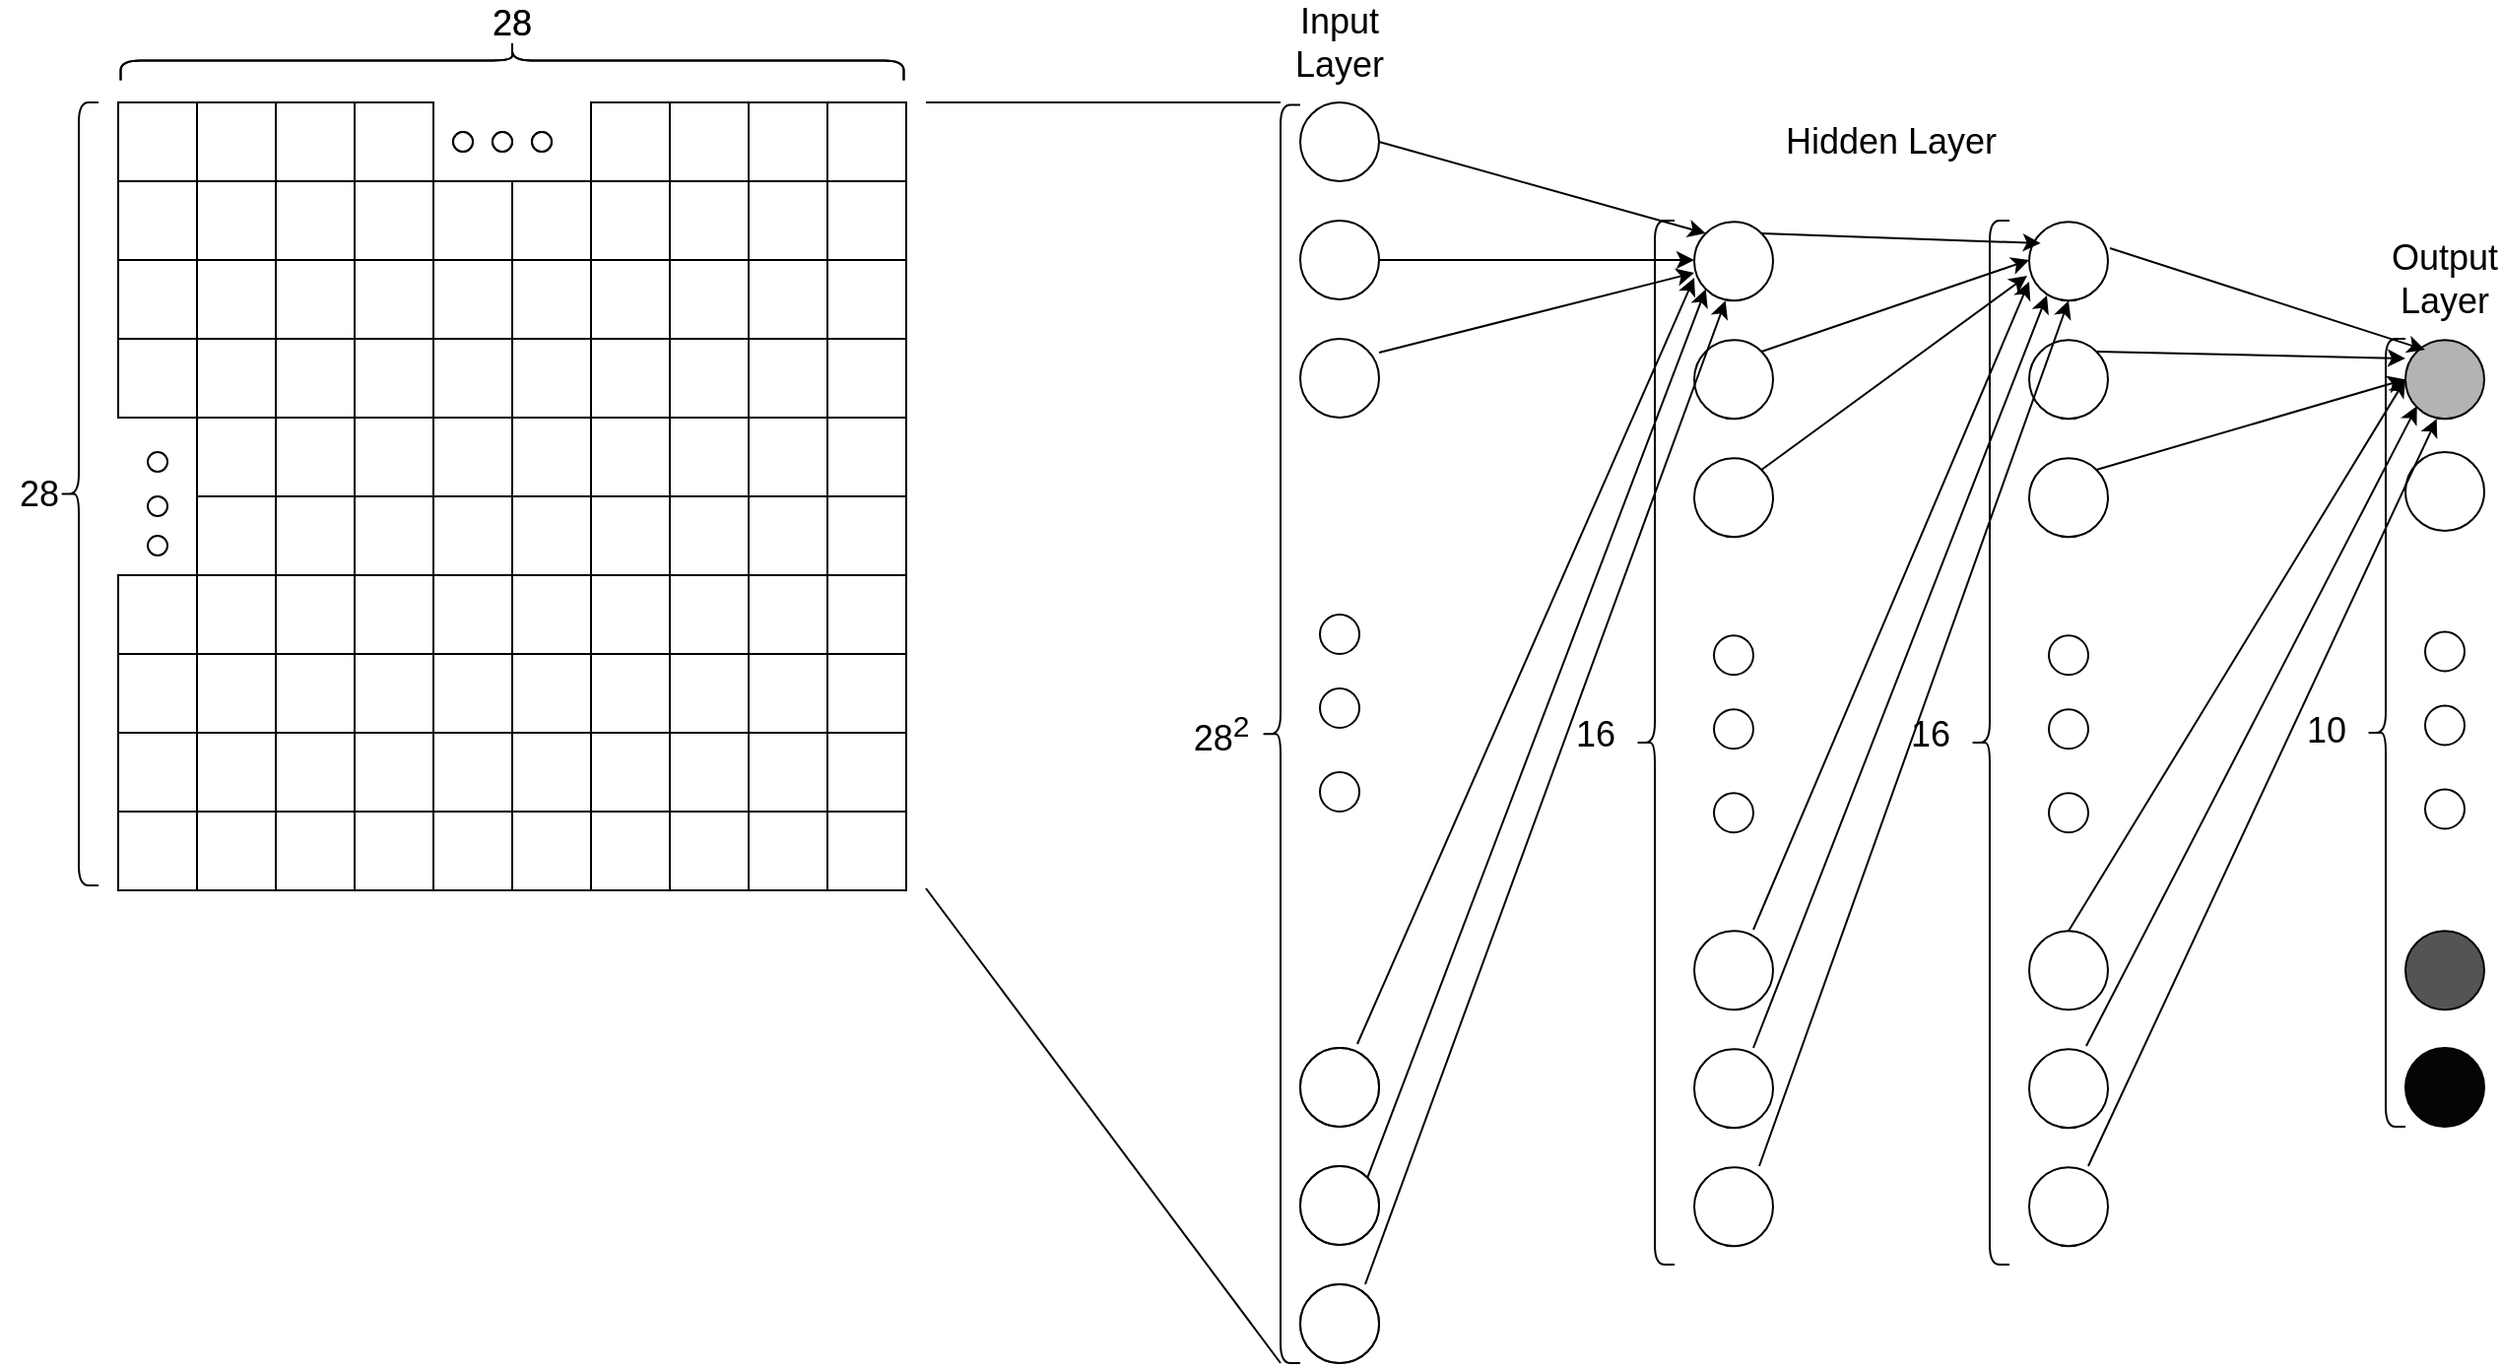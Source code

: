 <mxfile version="13.5.4" type="github">
  <diagram id="H_YCSQwmEfNGAqCZiCqU" name="Page-1">
    <mxGraphModel dx="1422" dy="791" grid="1" gridSize="10" guides="1" tooltips="1" connect="1" arrows="1" fold="1" page="1" pageScale="1" pageWidth="827" pageHeight="1169" math="0" shadow="0">
      <root>
        <mxCell id="0" />
        <mxCell id="1" parent="0" />
        <mxCell id="jaiPWfwtfeqF_VilXt1v-1" value="" style="ellipse;whiteSpace=wrap;html=1;aspect=fixed;" vertex="1" parent="1">
          <mxGeometry x="250" y="95" width="10" height="10" as="geometry" />
        </mxCell>
        <mxCell id="jaiPWfwtfeqF_VilXt1v-2" value="" style="whiteSpace=wrap;html=1;aspect=fixed;" vertex="1" parent="1">
          <mxGeometry x="80" y="80" width="40" height="40" as="geometry" />
        </mxCell>
        <mxCell id="jaiPWfwtfeqF_VilXt1v-3" value="" style="whiteSpace=wrap;html=1;aspect=fixed;" vertex="1" parent="1">
          <mxGeometry x="120" y="80" width="40" height="40" as="geometry" />
        </mxCell>
        <mxCell id="jaiPWfwtfeqF_VilXt1v-6" value="" style="whiteSpace=wrap;html=1;aspect=fixed;" vertex="1" parent="1">
          <mxGeometry x="160" y="80" width="40" height="40" as="geometry" />
        </mxCell>
        <mxCell id="jaiPWfwtfeqF_VilXt1v-7" value="" style="whiteSpace=wrap;html=1;aspect=fixed;" vertex="1" parent="1">
          <mxGeometry x="200" y="80" width="40" height="40" as="geometry" />
        </mxCell>
        <mxCell id="jaiPWfwtfeqF_VilXt1v-8" value="" style="whiteSpace=wrap;html=1;aspect=fixed;" vertex="1" parent="1">
          <mxGeometry x="320" y="80" width="40" height="40" as="geometry" />
        </mxCell>
        <mxCell id="jaiPWfwtfeqF_VilXt1v-9" value="" style="whiteSpace=wrap;html=1;aspect=fixed;" vertex="1" parent="1">
          <mxGeometry x="360" y="80" width="40" height="40" as="geometry" />
        </mxCell>
        <mxCell id="jaiPWfwtfeqF_VilXt1v-10" value="" style="whiteSpace=wrap;html=1;aspect=fixed;" vertex="1" parent="1">
          <mxGeometry x="400" y="80" width="40" height="40" as="geometry" />
        </mxCell>
        <mxCell id="jaiPWfwtfeqF_VilXt1v-11" value="" style="whiteSpace=wrap;html=1;aspect=fixed;" vertex="1" parent="1">
          <mxGeometry x="440" y="80" width="40" height="40" as="geometry" />
        </mxCell>
        <mxCell id="jaiPWfwtfeqF_VilXt1v-12" value="" style="ellipse;whiteSpace=wrap;html=1;aspect=fixed;" vertex="1" parent="1">
          <mxGeometry x="270" y="95" width="10" height="10" as="geometry" />
        </mxCell>
        <mxCell id="jaiPWfwtfeqF_VilXt1v-13" value="" style="ellipse;whiteSpace=wrap;html=1;aspect=fixed;" vertex="1" parent="1">
          <mxGeometry x="290" y="95" width="10" height="10" as="geometry" />
        </mxCell>
        <mxCell id="jaiPWfwtfeqF_VilXt1v-16" value="" style="shape=curlyBracket;whiteSpace=wrap;html=1;rounded=1;rotation=90;" vertex="1" parent="1">
          <mxGeometry x="270" y="-140" width="20" height="397.5" as="geometry" />
        </mxCell>
        <mxCell id="jaiPWfwtfeqF_VilXt1v-17" value="28" style="text;html=1;strokeColor=none;fillColor=none;align=center;verticalAlign=middle;whiteSpace=wrap;rounded=0;fontSize=18;" vertex="1" parent="1">
          <mxGeometry x="260" y="30" width="40" height="20" as="geometry" />
        </mxCell>
        <mxCell id="jaiPWfwtfeqF_VilXt1v-18" value="" style="ellipse;whiteSpace=wrap;html=1;aspect=fixed;" vertex="1" parent="1">
          <mxGeometry x="250" y="95" width="10" height="10" as="geometry" />
        </mxCell>
        <mxCell id="jaiPWfwtfeqF_VilXt1v-19" value="" style="whiteSpace=wrap;html=1;aspect=fixed;" vertex="1" parent="1">
          <mxGeometry x="80" y="80" width="40" height="40" as="geometry" />
        </mxCell>
        <mxCell id="jaiPWfwtfeqF_VilXt1v-20" value="" style="whiteSpace=wrap;html=1;aspect=fixed;" vertex="1" parent="1">
          <mxGeometry x="120" y="80" width="40" height="40" as="geometry" />
        </mxCell>
        <mxCell id="jaiPWfwtfeqF_VilXt1v-21" value="" style="whiteSpace=wrap;html=1;aspect=fixed;" vertex="1" parent="1">
          <mxGeometry x="160" y="80" width="40" height="40" as="geometry" />
        </mxCell>
        <mxCell id="jaiPWfwtfeqF_VilXt1v-22" value="" style="whiteSpace=wrap;html=1;aspect=fixed;" vertex="1" parent="1">
          <mxGeometry x="200" y="80" width="40" height="40" as="geometry" />
        </mxCell>
        <mxCell id="jaiPWfwtfeqF_VilXt1v-23" value="" style="whiteSpace=wrap;html=1;aspect=fixed;" vertex="1" parent="1">
          <mxGeometry x="320" y="80" width="40" height="40" as="geometry" />
        </mxCell>
        <mxCell id="jaiPWfwtfeqF_VilXt1v-24" value="" style="whiteSpace=wrap;html=1;aspect=fixed;" vertex="1" parent="1">
          <mxGeometry x="360" y="80" width="40" height="40" as="geometry" />
        </mxCell>
        <mxCell id="jaiPWfwtfeqF_VilXt1v-25" value="" style="whiteSpace=wrap;html=1;aspect=fixed;" vertex="1" parent="1">
          <mxGeometry x="400" y="80" width="40" height="40" as="geometry" />
        </mxCell>
        <mxCell id="jaiPWfwtfeqF_VilXt1v-26" value="" style="whiteSpace=wrap;html=1;aspect=fixed;" vertex="1" parent="1">
          <mxGeometry x="440" y="80" width="40" height="40" as="geometry" />
        </mxCell>
        <mxCell id="jaiPWfwtfeqF_VilXt1v-27" value="" style="ellipse;whiteSpace=wrap;html=1;aspect=fixed;" vertex="1" parent="1">
          <mxGeometry x="270" y="95" width="10" height="10" as="geometry" />
        </mxCell>
        <mxCell id="jaiPWfwtfeqF_VilXt1v-28" value="" style="ellipse;whiteSpace=wrap;html=1;aspect=fixed;" vertex="1" parent="1">
          <mxGeometry x="290" y="95" width="10" height="10" as="geometry" />
        </mxCell>
        <mxCell id="jaiPWfwtfeqF_VilXt1v-29" value="" style="shape=curlyBracket;whiteSpace=wrap;html=1;rounded=1;rotation=0;" vertex="1" parent="1">
          <mxGeometry x="50" y="80" width="20" height="397.5" as="geometry" />
        </mxCell>
        <mxCell id="jaiPWfwtfeqF_VilXt1v-30" value="28" style="text;html=1;strokeColor=none;fillColor=none;align=center;verticalAlign=middle;whiteSpace=wrap;rounded=0;fontSize=18;" vertex="1" parent="1">
          <mxGeometry x="260" y="30" width="40" height="20" as="geometry" />
        </mxCell>
        <mxCell id="jaiPWfwtfeqF_VilXt1v-39" value="" style="whiteSpace=wrap;html=1;aspect=fixed;" vertex="1" parent="1">
          <mxGeometry x="80" y="120" width="40" height="40" as="geometry" />
        </mxCell>
        <mxCell id="jaiPWfwtfeqF_VilXt1v-40" value="" style="whiteSpace=wrap;html=1;aspect=fixed;" vertex="1" parent="1">
          <mxGeometry x="80" y="160" width="40" height="40" as="geometry" />
        </mxCell>
        <mxCell id="jaiPWfwtfeqF_VilXt1v-42" value="" style="whiteSpace=wrap;html=1;aspect=fixed;" vertex="1" parent="1">
          <mxGeometry x="80" y="200" width="40" height="40" as="geometry" />
        </mxCell>
        <mxCell id="jaiPWfwtfeqF_VilXt1v-43" value="" style="ellipse;whiteSpace=wrap;html=1;aspect=fixed;" vertex="1" parent="1">
          <mxGeometry x="95" y="257.5" width="10" height="10" as="geometry" />
        </mxCell>
        <mxCell id="jaiPWfwtfeqF_VilXt1v-44" value="" style="ellipse;whiteSpace=wrap;html=1;aspect=fixed;" vertex="1" parent="1">
          <mxGeometry x="95" y="280" width="10" height="10" as="geometry" />
        </mxCell>
        <mxCell id="jaiPWfwtfeqF_VilXt1v-45" value="" style="ellipse;whiteSpace=wrap;html=1;aspect=fixed;" vertex="1" parent="1">
          <mxGeometry x="95" y="300" width="10" height="10" as="geometry" />
        </mxCell>
        <mxCell id="jaiPWfwtfeqF_VilXt1v-46" value="" style="whiteSpace=wrap;html=1;aspect=fixed;" vertex="1" parent="1">
          <mxGeometry x="320" y="80" width="40" height="40" as="geometry" />
        </mxCell>
        <mxCell id="jaiPWfwtfeqF_VilXt1v-47" value="" style="whiteSpace=wrap;html=1;aspect=fixed;" vertex="1" parent="1">
          <mxGeometry x="80" y="320" width="40" height="40" as="geometry" />
        </mxCell>
        <mxCell id="jaiPWfwtfeqF_VilXt1v-48" value="" style="whiteSpace=wrap;html=1;aspect=fixed;" vertex="1" parent="1">
          <mxGeometry x="80" y="320" width="40" height="40" as="geometry" />
        </mxCell>
        <mxCell id="jaiPWfwtfeqF_VilXt1v-49" value="" style="whiteSpace=wrap;html=1;aspect=fixed;" vertex="1" parent="1">
          <mxGeometry x="80" y="360" width="40" height="40" as="geometry" />
        </mxCell>
        <mxCell id="jaiPWfwtfeqF_VilXt1v-50" value="" style="whiteSpace=wrap;html=1;aspect=fixed;" vertex="1" parent="1">
          <mxGeometry x="80" y="400" width="40" height="40" as="geometry" />
        </mxCell>
        <mxCell id="jaiPWfwtfeqF_VilXt1v-51" value="" style="whiteSpace=wrap;html=1;aspect=fixed;" vertex="1" parent="1">
          <mxGeometry x="80" y="440" width="40" height="40" as="geometry" />
        </mxCell>
        <mxCell id="jaiPWfwtfeqF_VilXt1v-52" value="" style="shape=curlyBracket;whiteSpace=wrap;html=1;rounded=1;rotation=90;" vertex="1" parent="1">
          <mxGeometry x="270" y="-140" width="20" height="397.5" as="geometry" />
        </mxCell>
        <mxCell id="jaiPWfwtfeqF_VilXt1v-53" value="28" style="text;html=1;strokeColor=none;fillColor=none;align=center;verticalAlign=middle;whiteSpace=wrap;rounded=0;fontSize=18;" vertex="1" parent="1">
          <mxGeometry x="20" y="268.75" width="40" height="20" as="geometry" />
        </mxCell>
        <mxCell id="jaiPWfwtfeqF_VilXt1v-54" value="" style="whiteSpace=wrap;html=1;aspect=fixed;" vertex="1" parent="1">
          <mxGeometry x="120" y="120" width="40" height="40" as="geometry" />
        </mxCell>
        <mxCell id="jaiPWfwtfeqF_VilXt1v-55" value="" style="whiteSpace=wrap;html=1;aspect=fixed;" vertex="1" parent="1">
          <mxGeometry x="160" y="120" width="40" height="40" as="geometry" />
        </mxCell>
        <mxCell id="jaiPWfwtfeqF_VilXt1v-56" value="" style="whiteSpace=wrap;html=1;aspect=fixed;" vertex="1" parent="1">
          <mxGeometry x="200" y="120" width="40" height="40" as="geometry" />
        </mxCell>
        <mxCell id="jaiPWfwtfeqF_VilXt1v-57" value="" style="whiteSpace=wrap;html=1;aspect=fixed;" vertex="1" parent="1">
          <mxGeometry x="240" y="120" width="40" height="40" as="geometry" />
        </mxCell>
        <mxCell id="jaiPWfwtfeqF_VilXt1v-58" value="" style="whiteSpace=wrap;html=1;aspect=fixed;" vertex="1" parent="1">
          <mxGeometry x="120" y="120" width="40" height="40" as="geometry" />
        </mxCell>
        <mxCell id="jaiPWfwtfeqF_VilXt1v-59" value="" style="whiteSpace=wrap;html=1;aspect=fixed;" vertex="1" parent="1">
          <mxGeometry x="160" y="120" width="40" height="40" as="geometry" />
        </mxCell>
        <mxCell id="jaiPWfwtfeqF_VilXt1v-60" value="" style="whiteSpace=wrap;html=1;aspect=fixed;" vertex="1" parent="1">
          <mxGeometry x="200" y="120" width="40" height="40" as="geometry" />
        </mxCell>
        <mxCell id="jaiPWfwtfeqF_VilXt1v-61" value="" style="whiteSpace=wrap;html=1;aspect=fixed;" vertex="1" parent="1">
          <mxGeometry x="240" y="120" width="40" height="40" as="geometry" />
        </mxCell>
        <mxCell id="jaiPWfwtfeqF_VilXt1v-62" value="" style="whiteSpace=wrap;html=1;aspect=fixed;" vertex="1" parent="1">
          <mxGeometry x="120" y="120" width="40" height="40" as="geometry" />
        </mxCell>
        <mxCell id="jaiPWfwtfeqF_VilXt1v-63" value="" style="whiteSpace=wrap;html=1;aspect=fixed;" vertex="1" parent="1">
          <mxGeometry x="280" y="120" width="40" height="40" as="geometry" />
        </mxCell>
        <mxCell id="jaiPWfwtfeqF_VilXt1v-64" value="" style="whiteSpace=wrap;html=1;aspect=fixed;" vertex="1" parent="1">
          <mxGeometry x="320" y="120" width="40" height="40" as="geometry" />
        </mxCell>
        <mxCell id="jaiPWfwtfeqF_VilXt1v-65" value="" style="whiteSpace=wrap;html=1;aspect=fixed;" vertex="1" parent="1">
          <mxGeometry x="360" y="120" width="40" height="40" as="geometry" />
        </mxCell>
        <mxCell id="jaiPWfwtfeqF_VilXt1v-66" value="" style="whiteSpace=wrap;html=1;aspect=fixed;" vertex="1" parent="1">
          <mxGeometry x="400" y="120" width="40" height="40" as="geometry" />
        </mxCell>
        <mxCell id="jaiPWfwtfeqF_VilXt1v-67" value="" style="whiteSpace=wrap;html=1;aspect=fixed;" vertex="1" parent="1">
          <mxGeometry x="280" y="120" width="40" height="40" as="geometry" />
        </mxCell>
        <mxCell id="jaiPWfwtfeqF_VilXt1v-68" value="" style="whiteSpace=wrap;html=1;aspect=fixed;" vertex="1" parent="1">
          <mxGeometry x="320" y="120" width="40" height="40" as="geometry" />
        </mxCell>
        <mxCell id="jaiPWfwtfeqF_VilXt1v-69" value="" style="whiteSpace=wrap;html=1;aspect=fixed;" vertex="1" parent="1">
          <mxGeometry x="360" y="120" width="40" height="40" as="geometry" />
        </mxCell>
        <mxCell id="jaiPWfwtfeqF_VilXt1v-70" value="" style="whiteSpace=wrap;html=1;aspect=fixed;" vertex="1" parent="1">
          <mxGeometry x="400" y="120" width="40" height="40" as="geometry" />
        </mxCell>
        <mxCell id="jaiPWfwtfeqF_VilXt1v-71" value="" style="whiteSpace=wrap;html=1;aspect=fixed;" vertex="1" parent="1">
          <mxGeometry x="280" y="120" width="40" height="40" as="geometry" />
        </mxCell>
        <mxCell id="jaiPWfwtfeqF_VilXt1v-72" value="" style="whiteSpace=wrap;html=1;aspect=fixed;" vertex="1" parent="1">
          <mxGeometry x="440" y="120" width="40" height="40" as="geometry" />
        </mxCell>
        <mxCell id="jaiPWfwtfeqF_VilXt1v-73" value="" style="whiteSpace=wrap;html=1;aspect=fixed;" vertex="1" parent="1">
          <mxGeometry x="120" y="160" width="40" height="40" as="geometry" />
        </mxCell>
        <mxCell id="jaiPWfwtfeqF_VilXt1v-74" value="" style="whiteSpace=wrap;html=1;aspect=fixed;" vertex="1" parent="1">
          <mxGeometry x="160" y="160" width="40" height="40" as="geometry" />
        </mxCell>
        <mxCell id="jaiPWfwtfeqF_VilXt1v-75" value="" style="whiteSpace=wrap;html=1;aspect=fixed;" vertex="1" parent="1">
          <mxGeometry x="200" y="160" width="40" height="40" as="geometry" />
        </mxCell>
        <mxCell id="jaiPWfwtfeqF_VilXt1v-76" value="" style="whiteSpace=wrap;html=1;aspect=fixed;" vertex="1" parent="1">
          <mxGeometry x="240" y="160" width="40" height="40" as="geometry" />
        </mxCell>
        <mxCell id="jaiPWfwtfeqF_VilXt1v-77" value="" style="whiteSpace=wrap;html=1;aspect=fixed;" vertex="1" parent="1">
          <mxGeometry x="120" y="160" width="40" height="40" as="geometry" />
        </mxCell>
        <mxCell id="jaiPWfwtfeqF_VilXt1v-78" value="" style="whiteSpace=wrap;html=1;aspect=fixed;" vertex="1" parent="1">
          <mxGeometry x="160" y="160" width="40" height="40" as="geometry" />
        </mxCell>
        <mxCell id="jaiPWfwtfeqF_VilXt1v-79" value="" style="whiteSpace=wrap;html=1;aspect=fixed;" vertex="1" parent="1">
          <mxGeometry x="200" y="160" width="40" height="40" as="geometry" />
        </mxCell>
        <mxCell id="jaiPWfwtfeqF_VilXt1v-80" value="" style="whiteSpace=wrap;html=1;aspect=fixed;" vertex="1" parent="1">
          <mxGeometry x="240" y="160" width="40" height="40" as="geometry" />
        </mxCell>
        <mxCell id="jaiPWfwtfeqF_VilXt1v-81" value="" style="whiteSpace=wrap;html=1;aspect=fixed;" vertex="1" parent="1">
          <mxGeometry x="120" y="160" width="40" height="40" as="geometry" />
        </mxCell>
        <mxCell id="jaiPWfwtfeqF_VilXt1v-82" value="" style="whiteSpace=wrap;html=1;aspect=fixed;" vertex="1" parent="1">
          <mxGeometry x="280" y="160" width="40" height="40" as="geometry" />
        </mxCell>
        <mxCell id="jaiPWfwtfeqF_VilXt1v-83" value="" style="whiteSpace=wrap;html=1;aspect=fixed;" vertex="1" parent="1">
          <mxGeometry x="320" y="160" width="40" height="40" as="geometry" />
        </mxCell>
        <mxCell id="jaiPWfwtfeqF_VilXt1v-84" value="" style="whiteSpace=wrap;html=1;aspect=fixed;" vertex="1" parent="1">
          <mxGeometry x="360" y="160" width="40" height="40" as="geometry" />
        </mxCell>
        <mxCell id="jaiPWfwtfeqF_VilXt1v-85" value="" style="whiteSpace=wrap;html=1;aspect=fixed;" vertex="1" parent="1">
          <mxGeometry x="400" y="160" width="40" height="40" as="geometry" />
        </mxCell>
        <mxCell id="jaiPWfwtfeqF_VilXt1v-86" value="" style="whiteSpace=wrap;html=1;aspect=fixed;" vertex="1" parent="1">
          <mxGeometry x="280" y="160" width="40" height="40" as="geometry" />
        </mxCell>
        <mxCell id="jaiPWfwtfeqF_VilXt1v-87" value="" style="whiteSpace=wrap;html=1;aspect=fixed;" vertex="1" parent="1">
          <mxGeometry x="320" y="160" width="40" height="40" as="geometry" />
        </mxCell>
        <mxCell id="jaiPWfwtfeqF_VilXt1v-88" value="" style="whiteSpace=wrap;html=1;aspect=fixed;" vertex="1" parent="1">
          <mxGeometry x="360" y="160" width="40" height="40" as="geometry" />
        </mxCell>
        <mxCell id="jaiPWfwtfeqF_VilXt1v-89" value="" style="whiteSpace=wrap;html=1;aspect=fixed;" vertex="1" parent="1">
          <mxGeometry x="400" y="160" width="40" height="40" as="geometry" />
        </mxCell>
        <mxCell id="jaiPWfwtfeqF_VilXt1v-90" value="" style="whiteSpace=wrap;html=1;aspect=fixed;" vertex="1" parent="1">
          <mxGeometry x="280" y="160" width="40" height="40" as="geometry" />
        </mxCell>
        <mxCell id="jaiPWfwtfeqF_VilXt1v-91" value="" style="whiteSpace=wrap;html=1;aspect=fixed;" vertex="1" parent="1">
          <mxGeometry x="440" y="160" width="40" height="40" as="geometry" />
        </mxCell>
        <mxCell id="jaiPWfwtfeqF_VilXt1v-92" value="" style="whiteSpace=wrap;html=1;aspect=fixed;" vertex="1" parent="1">
          <mxGeometry x="120" y="200" width="40" height="40" as="geometry" />
        </mxCell>
        <mxCell id="jaiPWfwtfeqF_VilXt1v-93" value="" style="whiteSpace=wrap;html=1;aspect=fixed;" vertex="1" parent="1">
          <mxGeometry x="160" y="200" width="40" height="40" as="geometry" />
        </mxCell>
        <mxCell id="jaiPWfwtfeqF_VilXt1v-94" value="" style="whiteSpace=wrap;html=1;aspect=fixed;" vertex="1" parent="1">
          <mxGeometry x="200" y="200" width="40" height="40" as="geometry" />
        </mxCell>
        <mxCell id="jaiPWfwtfeqF_VilXt1v-95" value="" style="whiteSpace=wrap;html=1;aspect=fixed;" vertex="1" parent="1">
          <mxGeometry x="240" y="200" width="40" height="40" as="geometry" />
        </mxCell>
        <mxCell id="jaiPWfwtfeqF_VilXt1v-96" value="" style="whiteSpace=wrap;html=1;aspect=fixed;" vertex="1" parent="1">
          <mxGeometry x="120" y="200" width="40" height="40" as="geometry" />
        </mxCell>
        <mxCell id="jaiPWfwtfeqF_VilXt1v-97" value="" style="whiteSpace=wrap;html=1;aspect=fixed;" vertex="1" parent="1">
          <mxGeometry x="160" y="200" width="40" height="40" as="geometry" />
        </mxCell>
        <mxCell id="jaiPWfwtfeqF_VilXt1v-98" value="" style="whiteSpace=wrap;html=1;aspect=fixed;" vertex="1" parent="1">
          <mxGeometry x="200" y="200" width="40" height="40" as="geometry" />
        </mxCell>
        <mxCell id="jaiPWfwtfeqF_VilXt1v-99" value="" style="whiteSpace=wrap;html=1;aspect=fixed;" vertex="1" parent="1">
          <mxGeometry x="240" y="200" width="40" height="40" as="geometry" />
        </mxCell>
        <mxCell id="jaiPWfwtfeqF_VilXt1v-100" value="" style="whiteSpace=wrap;html=1;aspect=fixed;" vertex="1" parent="1">
          <mxGeometry x="120" y="200" width="40" height="40" as="geometry" />
        </mxCell>
        <mxCell id="jaiPWfwtfeqF_VilXt1v-101" value="" style="whiteSpace=wrap;html=1;aspect=fixed;" vertex="1" parent="1">
          <mxGeometry x="280" y="200" width="40" height="40" as="geometry" />
        </mxCell>
        <mxCell id="jaiPWfwtfeqF_VilXt1v-102" value="" style="whiteSpace=wrap;html=1;aspect=fixed;" vertex="1" parent="1">
          <mxGeometry x="320" y="200" width="40" height="40" as="geometry" />
        </mxCell>
        <mxCell id="jaiPWfwtfeqF_VilXt1v-103" value="" style="whiteSpace=wrap;html=1;aspect=fixed;" vertex="1" parent="1">
          <mxGeometry x="360" y="200" width="40" height="40" as="geometry" />
        </mxCell>
        <mxCell id="jaiPWfwtfeqF_VilXt1v-104" value="" style="whiteSpace=wrap;html=1;aspect=fixed;" vertex="1" parent="1">
          <mxGeometry x="400" y="200" width="40" height="40" as="geometry" />
        </mxCell>
        <mxCell id="jaiPWfwtfeqF_VilXt1v-105" value="" style="whiteSpace=wrap;html=1;aspect=fixed;" vertex="1" parent="1">
          <mxGeometry x="280" y="200" width="40" height="40" as="geometry" />
        </mxCell>
        <mxCell id="jaiPWfwtfeqF_VilXt1v-106" value="" style="whiteSpace=wrap;html=1;aspect=fixed;" vertex="1" parent="1">
          <mxGeometry x="320" y="200" width="40" height="40" as="geometry" />
        </mxCell>
        <mxCell id="jaiPWfwtfeqF_VilXt1v-107" value="" style="whiteSpace=wrap;html=1;aspect=fixed;" vertex="1" parent="1">
          <mxGeometry x="360" y="200" width="40" height="40" as="geometry" />
        </mxCell>
        <mxCell id="jaiPWfwtfeqF_VilXt1v-108" value="" style="whiteSpace=wrap;html=1;aspect=fixed;" vertex="1" parent="1">
          <mxGeometry x="400" y="200" width="40" height="40" as="geometry" />
        </mxCell>
        <mxCell id="jaiPWfwtfeqF_VilXt1v-109" value="" style="whiteSpace=wrap;html=1;aspect=fixed;" vertex="1" parent="1">
          <mxGeometry x="280" y="200" width="40" height="40" as="geometry" />
        </mxCell>
        <mxCell id="jaiPWfwtfeqF_VilXt1v-110" value="" style="whiteSpace=wrap;html=1;aspect=fixed;" vertex="1" parent="1">
          <mxGeometry x="440" y="200" width="40" height="40" as="geometry" />
        </mxCell>
        <mxCell id="jaiPWfwtfeqF_VilXt1v-111" value="" style="whiteSpace=wrap;html=1;aspect=fixed;" vertex="1" parent="1">
          <mxGeometry x="120" y="240" width="40" height="40" as="geometry" />
        </mxCell>
        <mxCell id="jaiPWfwtfeqF_VilXt1v-112" value="" style="whiteSpace=wrap;html=1;aspect=fixed;" vertex="1" parent="1">
          <mxGeometry x="160" y="240" width="40" height="40" as="geometry" />
        </mxCell>
        <mxCell id="jaiPWfwtfeqF_VilXt1v-113" value="" style="whiteSpace=wrap;html=1;aspect=fixed;" vertex="1" parent="1">
          <mxGeometry x="200" y="240" width="40" height="40" as="geometry" />
        </mxCell>
        <mxCell id="jaiPWfwtfeqF_VilXt1v-114" value="" style="whiteSpace=wrap;html=1;aspect=fixed;" vertex="1" parent="1">
          <mxGeometry x="240" y="240" width="40" height="40" as="geometry" />
        </mxCell>
        <mxCell id="jaiPWfwtfeqF_VilXt1v-115" value="" style="whiteSpace=wrap;html=1;aspect=fixed;" vertex="1" parent="1">
          <mxGeometry x="120" y="240" width="40" height="40" as="geometry" />
        </mxCell>
        <mxCell id="jaiPWfwtfeqF_VilXt1v-116" value="" style="whiteSpace=wrap;html=1;aspect=fixed;" vertex="1" parent="1">
          <mxGeometry x="160" y="240" width="40" height="40" as="geometry" />
        </mxCell>
        <mxCell id="jaiPWfwtfeqF_VilXt1v-117" value="" style="whiteSpace=wrap;html=1;aspect=fixed;" vertex="1" parent="1">
          <mxGeometry x="200" y="240" width="40" height="40" as="geometry" />
        </mxCell>
        <mxCell id="jaiPWfwtfeqF_VilXt1v-118" value="" style="whiteSpace=wrap;html=1;aspect=fixed;" vertex="1" parent="1">
          <mxGeometry x="240" y="240" width="40" height="40" as="geometry" />
        </mxCell>
        <mxCell id="jaiPWfwtfeqF_VilXt1v-119" value="" style="whiteSpace=wrap;html=1;aspect=fixed;" vertex="1" parent="1">
          <mxGeometry x="120" y="240" width="40" height="40" as="geometry" />
        </mxCell>
        <mxCell id="jaiPWfwtfeqF_VilXt1v-120" value="" style="whiteSpace=wrap;html=1;aspect=fixed;" vertex="1" parent="1">
          <mxGeometry x="280" y="240" width="40" height="40" as="geometry" />
        </mxCell>
        <mxCell id="jaiPWfwtfeqF_VilXt1v-121" value="" style="whiteSpace=wrap;html=1;aspect=fixed;" vertex="1" parent="1">
          <mxGeometry x="320" y="240" width="40" height="40" as="geometry" />
        </mxCell>
        <mxCell id="jaiPWfwtfeqF_VilXt1v-122" value="" style="whiteSpace=wrap;html=1;aspect=fixed;" vertex="1" parent="1">
          <mxGeometry x="360" y="240" width="40" height="40" as="geometry" />
        </mxCell>
        <mxCell id="jaiPWfwtfeqF_VilXt1v-123" value="" style="whiteSpace=wrap;html=1;aspect=fixed;" vertex="1" parent="1">
          <mxGeometry x="400" y="240" width="40" height="40" as="geometry" />
        </mxCell>
        <mxCell id="jaiPWfwtfeqF_VilXt1v-124" value="" style="whiteSpace=wrap;html=1;aspect=fixed;" vertex="1" parent="1">
          <mxGeometry x="280" y="240" width="40" height="40" as="geometry" />
        </mxCell>
        <mxCell id="jaiPWfwtfeqF_VilXt1v-125" value="" style="whiteSpace=wrap;html=1;aspect=fixed;" vertex="1" parent="1">
          <mxGeometry x="320" y="240" width="40" height="40" as="geometry" />
        </mxCell>
        <mxCell id="jaiPWfwtfeqF_VilXt1v-126" value="" style="whiteSpace=wrap;html=1;aspect=fixed;" vertex="1" parent="1">
          <mxGeometry x="360" y="240" width="40" height="40" as="geometry" />
        </mxCell>
        <mxCell id="jaiPWfwtfeqF_VilXt1v-127" value="" style="whiteSpace=wrap;html=1;aspect=fixed;" vertex="1" parent="1">
          <mxGeometry x="400" y="240" width="40" height="40" as="geometry" />
        </mxCell>
        <mxCell id="jaiPWfwtfeqF_VilXt1v-128" value="" style="whiteSpace=wrap;html=1;aspect=fixed;" vertex="1" parent="1">
          <mxGeometry x="280" y="240" width="40" height="40" as="geometry" />
        </mxCell>
        <mxCell id="jaiPWfwtfeqF_VilXt1v-129" value="" style="whiteSpace=wrap;html=1;aspect=fixed;" vertex="1" parent="1">
          <mxGeometry x="440" y="240" width="40" height="40" as="geometry" />
        </mxCell>
        <mxCell id="jaiPWfwtfeqF_VilXt1v-130" value="" style="whiteSpace=wrap;html=1;aspect=fixed;" vertex="1" parent="1">
          <mxGeometry x="120" y="280" width="40" height="40" as="geometry" />
        </mxCell>
        <mxCell id="jaiPWfwtfeqF_VilXt1v-131" value="" style="whiteSpace=wrap;html=1;aspect=fixed;" vertex="1" parent="1">
          <mxGeometry x="160" y="280" width="40" height="40" as="geometry" />
        </mxCell>
        <mxCell id="jaiPWfwtfeqF_VilXt1v-132" value="" style="whiteSpace=wrap;html=1;aspect=fixed;" vertex="1" parent="1">
          <mxGeometry x="200" y="280" width="40" height="40" as="geometry" />
        </mxCell>
        <mxCell id="jaiPWfwtfeqF_VilXt1v-133" value="" style="whiteSpace=wrap;html=1;aspect=fixed;" vertex="1" parent="1">
          <mxGeometry x="240" y="280" width="40" height="40" as="geometry" />
        </mxCell>
        <mxCell id="jaiPWfwtfeqF_VilXt1v-134" value="" style="whiteSpace=wrap;html=1;aspect=fixed;" vertex="1" parent="1">
          <mxGeometry x="120" y="280" width="40" height="40" as="geometry" />
        </mxCell>
        <mxCell id="jaiPWfwtfeqF_VilXt1v-135" value="" style="whiteSpace=wrap;html=1;aspect=fixed;" vertex="1" parent="1">
          <mxGeometry x="160" y="280" width="40" height="40" as="geometry" />
        </mxCell>
        <mxCell id="jaiPWfwtfeqF_VilXt1v-136" value="" style="whiteSpace=wrap;html=1;aspect=fixed;" vertex="1" parent="1">
          <mxGeometry x="200" y="280" width="40" height="40" as="geometry" />
        </mxCell>
        <mxCell id="jaiPWfwtfeqF_VilXt1v-137" value="" style="whiteSpace=wrap;html=1;aspect=fixed;" vertex="1" parent="1">
          <mxGeometry x="240" y="280" width="40" height="40" as="geometry" />
        </mxCell>
        <mxCell id="jaiPWfwtfeqF_VilXt1v-138" value="" style="whiteSpace=wrap;html=1;aspect=fixed;" vertex="1" parent="1">
          <mxGeometry x="120" y="280" width="40" height="40" as="geometry" />
        </mxCell>
        <mxCell id="jaiPWfwtfeqF_VilXt1v-139" value="" style="whiteSpace=wrap;html=1;aspect=fixed;" vertex="1" parent="1">
          <mxGeometry x="280" y="280" width="40" height="40" as="geometry" />
        </mxCell>
        <mxCell id="jaiPWfwtfeqF_VilXt1v-140" value="" style="whiteSpace=wrap;html=1;aspect=fixed;" vertex="1" parent="1">
          <mxGeometry x="320" y="280" width="40" height="40" as="geometry" />
        </mxCell>
        <mxCell id="jaiPWfwtfeqF_VilXt1v-141" value="" style="whiteSpace=wrap;html=1;aspect=fixed;" vertex="1" parent="1">
          <mxGeometry x="360" y="280" width="40" height="40" as="geometry" />
        </mxCell>
        <mxCell id="jaiPWfwtfeqF_VilXt1v-142" value="" style="whiteSpace=wrap;html=1;aspect=fixed;" vertex="1" parent="1">
          <mxGeometry x="400" y="280" width="40" height="40" as="geometry" />
        </mxCell>
        <mxCell id="jaiPWfwtfeqF_VilXt1v-143" value="" style="whiteSpace=wrap;html=1;aspect=fixed;" vertex="1" parent="1">
          <mxGeometry x="280" y="280" width="40" height="40" as="geometry" />
        </mxCell>
        <mxCell id="jaiPWfwtfeqF_VilXt1v-144" value="" style="whiteSpace=wrap;html=1;aspect=fixed;" vertex="1" parent="1">
          <mxGeometry x="320" y="280" width="40" height="40" as="geometry" />
        </mxCell>
        <mxCell id="jaiPWfwtfeqF_VilXt1v-145" value="" style="whiteSpace=wrap;html=1;aspect=fixed;" vertex="1" parent="1">
          <mxGeometry x="360" y="280" width="40" height="40" as="geometry" />
        </mxCell>
        <mxCell id="jaiPWfwtfeqF_VilXt1v-146" value="" style="whiteSpace=wrap;html=1;aspect=fixed;" vertex="1" parent="1">
          <mxGeometry x="400" y="280" width="40" height="40" as="geometry" />
        </mxCell>
        <mxCell id="jaiPWfwtfeqF_VilXt1v-147" value="" style="whiteSpace=wrap;html=1;aspect=fixed;" vertex="1" parent="1">
          <mxGeometry x="280" y="280" width="40" height="40" as="geometry" />
        </mxCell>
        <mxCell id="jaiPWfwtfeqF_VilXt1v-148" value="" style="whiteSpace=wrap;html=1;aspect=fixed;" vertex="1" parent="1">
          <mxGeometry x="440" y="280" width="40" height="40" as="geometry" />
        </mxCell>
        <mxCell id="jaiPWfwtfeqF_VilXt1v-149" value="" style="whiteSpace=wrap;html=1;aspect=fixed;" vertex="1" parent="1">
          <mxGeometry x="120" y="320" width="40" height="40" as="geometry" />
        </mxCell>
        <mxCell id="jaiPWfwtfeqF_VilXt1v-150" value="" style="whiteSpace=wrap;html=1;aspect=fixed;" vertex="1" parent="1">
          <mxGeometry x="160" y="320" width="40" height="40" as="geometry" />
        </mxCell>
        <mxCell id="jaiPWfwtfeqF_VilXt1v-151" value="" style="whiteSpace=wrap;html=1;aspect=fixed;" vertex="1" parent="1">
          <mxGeometry x="200" y="320" width="40" height="40" as="geometry" />
        </mxCell>
        <mxCell id="jaiPWfwtfeqF_VilXt1v-152" value="" style="whiteSpace=wrap;html=1;aspect=fixed;" vertex="1" parent="1">
          <mxGeometry x="240" y="320" width="40" height="40" as="geometry" />
        </mxCell>
        <mxCell id="jaiPWfwtfeqF_VilXt1v-153" value="" style="whiteSpace=wrap;html=1;aspect=fixed;" vertex="1" parent="1">
          <mxGeometry x="120" y="320" width="40" height="40" as="geometry" />
        </mxCell>
        <mxCell id="jaiPWfwtfeqF_VilXt1v-154" value="" style="whiteSpace=wrap;html=1;aspect=fixed;" vertex="1" parent="1">
          <mxGeometry x="160" y="320" width="40" height="40" as="geometry" />
        </mxCell>
        <mxCell id="jaiPWfwtfeqF_VilXt1v-155" value="" style="whiteSpace=wrap;html=1;aspect=fixed;" vertex="1" parent="1">
          <mxGeometry x="200" y="320" width="40" height="40" as="geometry" />
        </mxCell>
        <mxCell id="jaiPWfwtfeqF_VilXt1v-156" value="" style="whiteSpace=wrap;html=1;aspect=fixed;" vertex="1" parent="1">
          <mxGeometry x="240" y="320" width="40" height="40" as="geometry" />
        </mxCell>
        <mxCell id="jaiPWfwtfeqF_VilXt1v-157" value="" style="whiteSpace=wrap;html=1;aspect=fixed;" vertex="1" parent="1">
          <mxGeometry x="120" y="320" width="40" height="40" as="geometry" />
        </mxCell>
        <mxCell id="jaiPWfwtfeqF_VilXt1v-158" value="" style="whiteSpace=wrap;html=1;aspect=fixed;" vertex="1" parent="1">
          <mxGeometry x="280" y="320" width="40" height="40" as="geometry" />
        </mxCell>
        <mxCell id="jaiPWfwtfeqF_VilXt1v-159" value="" style="whiteSpace=wrap;html=1;aspect=fixed;" vertex="1" parent="1">
          <mxGeometry x="320" y="320" width="40" height="40" as="geometry" />
        </mxCell>
        <mxCell id="jaiPWfwtfeqF_VilXt1v-160" value="" style="whiteSpace=wrap;html=1;aspect=fixed;" vertex="1" parent="1">
          <mxGeometry x="360" y="320" width="40" height="40" as="geometry" />
        </mxCell>
        <mxCell id="jaiPWfwtfeqF_VilXt1v-161" value="" style="whiteSpace=wrap;html=1;aspect=fixed;" vertex="1" parent="1">
          <mxGeometry x="400" y="320" width="40" height="40" as="geometry" />
        </mxCell>
        <mxCell id="jaiPWfwtfeqF_VilXt1v-162" value="" style="whiteSpace=wrap;html=1;aspect=fixed;" vertex="1" parent="1">
          <mxGeometry x="280" y="320" width="40" height="40" as="geometry" />
        </mxCell>
        <mxCell id="jaiPWfwtfeqF_VilXt1v-163" value="" style="whiteSpace=wrap;html=1;aspect=fixed;" vertex="1" parent="1">
          <mxGeometry x="320" y="320" width="40" height="40" as="geometry" />
        </mxCell>
        <mxCell id="jaiPWfwtfeqF_VilXt1v-164" value="" style="whiteSpace=wrap;html=1;aspect=fixed;" vertex="1" parent="1">
          <mxGeometry x="360" y="320" width="40" height="40" as="geometry" />
        </mxCell>
        <mxCell id="jaiPWfwtfeqF_VilXt1v-165" value="" style="whiteSpace=wrap;html=1;aspect=fixed;" vertex="1" parent="1">
          <mxGeometry x="400" y="320" width="40" height="40" as="geometry" />
        </mxCell>
        <mxCell id="jaiPWfwtfeqF_VilXt1v-166" value="" style="whiteSpace=wrap;html=1;aspect=fixed;" vertex="1" parent="1">
          <mxGeometry x="280" y="320" width="40" height="40" as="geometry" />
        </mxCell>
        <mxCell id="jaiPWfwtfeqF_VilXt1v-167" value="" style="whiteSpace=wrap;html=1;aspect=fixed;" vertex="1" parent="1">
          <mxGeometry x="440" y="320" width="40" height="40" as="geometry" />
        </mxCell>
        <mxCell id="jaiPWfwtfeqF_VilXt1v-168" value="" style="whiteSpace=wrap;html=1;aspect=fixed;" vertex="1" parent="1">
          <mxGeometry x="120" y="360" width="40" height="40" as="geometry" />
        </mxCell>
        <mxCell id="jaiPWfwtfeqF_VilXt1v-169" value="" style="whiteSpace=wrap;html=1;aspect=fixed;" vertex="1" parent="1">
          <mxGeometry x="160" y="360" width="40" height="40" as="geometry" />
        </mxCell>
        <mxCell id="jaiPWfwtfeqF_VilXt1v-170" value="" style="whiteSpace=wrap;html=1;aspect=fixed;" vertex="1" parent="1">
          <mxGeometry x="200" y="360" width="40" height="40" as="geometry" />
        </mxCell>
        <mxCell id="jaiPWfwtfeqF_VilXt1v-171" value="" style="whiteSpace=wrap;html=1;aspect=fixed;" vertex="1" parent="1">
          <mxGeometry x="240" y="360" width="40" height="40" as="geometry" />
        </mxCell>
        <mxCell id="jaiPWfwtfeqF_VilXt1v-172" value="" style="whiteSpace=wrap;html=1;aspect=fixed;" vertex="1" parent="1">
          <mxGeometry x="120" y="360" width="40" height="40" as="geometry" />
        </mxCell>
        <mxCell id="jaiPWfwtfeqF_VilXt1v-173" value="" style="whiteSpace=wrap;html=1;aspect=fixed;" vertex="1" parent="1">
          <mxGeometry x="160" y="360" width="40" height="40" as="geometry" />
        </mxCell>
        <mxCell id="jaiPWfwtfeqF_VilXt1v-174" value="" style="whiteSpace=wrap;html=1;aspect=fixed;" vertex="1" parent="1">
          <mxGeometry x="200" y="360" width="40" height="40" as="geometry" />
        </mxCell>
        <mxCell id="jaiPWfwtfeqF_VilXt1v-175" value="" style="whiteSpace=wrap;html=1;aspect=fixed;" vertex="1" parent="1">
          <mxGeometry x="240" y="360" width="40" height="40" as="geometry" />
        </mxCell>
        <mxCell id="jaiPWfwtfeqF_VilXt1v-176" value="" style="whiteSpace=wrap;html=1;aspect=fixed;" vertex="1" parent="1">
          <mxGeometry x="120" y="360" width="40" height="40" as="geometry" />
        </mxCell>
        <mxCell id="jaiPWfwtfeqF_VilXt1v-177" value="" style="whiteSpace=wrap;html=1;aspect=fixed;" vertex="1" parent="1">
          <mxGeometry x="280" y="360" width="40" height="40" as="geometry" />
        </mxCell>
        <mxCell id="jaiPWfwtfeqF_VilXt1v-178" value="" style="whiteSpace=wrap;html=1;aspect=fixed;" vertex="1" parent="1">
          <mxGeometry x="320" y="360" width="40" height="40" as="geometry" />
        </mxCell>
        <mxCell id="jaiPWfwtfeqF_VilXt1v-179" value="" style="whiteSpace=wrap;html=1;aspect=fixed;" vertex="1" parent="1">
          <mxGeometry x="360" y="360" width="40" height="40" as="geometry" />
        </mxCell>
        <mxCell id="jaiPWfwtfeqF_VilXt1v-180" value="" style="whiteSpace=wrap;html=1;aspect=fixed;" vertex="1" parent="1">
          <mxGeometry x="400" y="360" width="40" height="40" as="geometry" />
        </mxCell>
        <mxCell id="jaiPWfwtfeqF_VilXt1v-181" value="" style="whiteSpace=wrap;html=1;aspect=fixed;" vertex="1" parent="1">
          <mxGeometry x="280" y="360" width="40" height="40" as="geometry" />
        </mxCell>
        <mxCell id="jaiPWfwtfeqF_VilXt1v-182" value="" style="whiteSpace=wrap;html=1;aspect=fixed;" vertex="1" parent="1">
          <mxGeometry x="320" y="360" width="40" height="40" as="geometry" />
        </mxCell>
        <mxCell id="jaiPWfwtfeqF_VilXt1v-183" value="" style="whiteSpace=wrap;html=1;aspect=fixed;" vertex="1" parent="1">
          <mxGeometry x="360" y="360" width="40" height="40" as="geometry" />
        </mxCell>
        <mxCell id="jaiPWfwtfeqF_VilXt1v-184" value="" style="whiteSpace=wrap;html=1;aspect=fixed;" vertex="1" parent="1">
          <mxGeometry x="400" y="360" width="40" height="40" as="geometry" />
        </mxCell>
        <mxCell id="jaiPWfwtfeqF_VilXt1v-185" value="" style="whiteSpace=wrap;html=1;aspect=fixed;" vertex="1" parent="1">
          <mxGeometry x="280" y="360" width="40" height="40" as="geometry" />
        </mxCell>
        <mxCell id="jaiPWfwtfeqF_VilXt1v-186" value="" style="whiteSpace=wrap;html=1;aspect=fixed;" vertex="1" parent="1">
          <mxGeometry x="440" y="360" width="40" height="40" as="geometry" />
        </mxCell>
        <mxCell id="jaiPWfwtfeqF_VilXt1v-187" value="" style="whiteSpace=wrap;html=1;aspect=fixed;" vertex="1" parent="1">
          <mxGeometry x="120" y="400" width="40" height="40" as="geometry" />
        </mxCell>
        <mxCell id="jaiPWfwtfeqF_VilXt1v-188" value="" style="whiteSpace=wrap;html=1;aspect=fixed;" vertex="1" parent="1">
          <mxGeometry x="160" y="400" width="40" height="40" as="geometry" />
        </mxCell>
        <mxCell id="jaiPWfwtfeqF_VilXt1v-189" value="" style="whiteSpace=wrap;html=1;aspect=fixed;" vertex="1" parent="1">
          <mxGeometry x="200" y="400" width="40" height="40" as="geometry" />
        </mxCell>
        <mxCell id="jaiPWfwtfeqF_VilXt1v-190" value="" style="whiteSpace=wrap;html=1;aspect=fixed;" vertex="1" parent="1">
          <mxGeometry x="240" y="400" width="40" height="40" as="geometry" />
        </mxCell>
        <mxCell id="jaiPWfwtfeqF_VilXt1v-191" value="" style="whiteSpace=wrap;html=1;aspect=fixed;" vertex="1" parent="1">
          <mxGeometry x="120" y="400" width="40" height="40" as="geometry" />
        </mxCell>
        <mxCell id="jaiPWfwtfeqF_VilXt1v-192" value="" style="whiteSpace=wrap;html=1;aspect=fixed;" vertex="1" parent="1">
          <mxGeometry x="160" y="400" width="40" height="40" as="geometry" />
        </mxCell>
        <mxCell id="jaiPWfwtfeqF_VilXt1v-193" value="" style="whiteSpace=wrap;html=1;aspect=fixed;" vertex="1" parent="1">
          <mxGeometry x="200" y="400" width="40" height="40" as="geometry" />
        </mxCell>
        <mxCell id="jaiPWfwtfeqF_VilXt1v-194" value="" style="whiteSpace=wrap;html=1;aspect=fixed;" vertex="1" parent="1">
          <mxGeometry x="240" y="400" width="40" height="40" as="geometry" />
        </mxCell>
        <mxCell id="jaiPWfwtfeqF_VilXt1v-195" value="" style="whiteSpace=wrap;html=1;aspect=fixed;" vertex="1" parent="1">
          <mxGeometry x="120" y="400" width="40" height="40" as="geometry" />
        </mxCell>
        <mxCell id="jaiPWfwtfeqF_VilXt1v-196" value="" style="whiteSpace=wrap;html=1;aspect=fixed;" vertex="1" parent="1">
          <mxGeometry x="280" y="400" width="40" height="40" as="geometry" />
        </mxCell>
        <mxCell id="jaiPWfwtfeqF_VilXt1v-197" value="" style="whiteSpace=wrap;html=1;aspect=fixed;" vertex="1" parent="1">
          <mxGeometry x="320" y="400" width="40" height="40" as="geometry" />
        </mxCell>
        <mxCell id="jaiPWfwtfeqF_VilXt1v-198" value="" style="whiteSpace=wrap;html=1;aspect=fixed;" vertex="1" parent="1">
          <mxGeometry x="360" y="400" width="40" height="40" as="geometry" />
        </mxCell>
        <mxCell id="jaiPWfwtfeqF_VilXt1v-199" value="" style="whiteSpace=wrap;html=1;aspect=fixed;" vertex="1" parent="1">
          <mxGeometry x="400" y="400" width="40" height="40" as="geometry" />
        </mxCell>
        <mxCell id="jaiPWfwtfeqF_VilXt1v-200" value="" style="whiteSpace=wrap;html=1;aspect=fixed;" vertex="1" parent="1">
          <mxGeometry x="280" y="400" width="40" height="40" as="geometry" />
        </mxCell>
        <mxCell id="jaiPWfwtfeqF_VilXt1v-201" value="" style="whiteSpace=wrap;html=1;aspect=fixed;" vertex="1" parent="1">
          <mxGeometry x="320" y="400" width="40" height="40" as="geometry" />
        </mxCell>
        <mxCell id="jaiPWfwtfeqF_VilXt1v-202" value="" style="whiteSpace=wrap;html=1;aspect=fixed;" vertex="1" parent="1">
          <mxGeometry x="360" y="400" width="40" height="40" as="geometry" />
        </mxCell>
        <mxCell id="jaiPWfwtfeqF_VilXt1v-203" value="" style="whiteSpace=wrap;html=1;aspect=fixed;" vertex="1" parent="1">
          <mxGeometry x="400" y="400" width="40" height="40" as="geometry" />
        </mxCell>
        <mxCell id="jaiPWfwtfeqF_VilXt1v-204" value="" style="whiteSpace=wrap;html=1;aspect=fixed;" vertex="1" parent="1">
          <mxGeometry x="280" y="400" width="40" height="40" as="geometry" />
        </mxCell>
        <mxCell id="jaiPWfwtfeqF_VilXt1v-205" value="" style="whiteSpace=wrap;html=1;aspect=fixed;" vertex="1" parent="1">
          <mxGeometry x="440" y="400" width="40" height="40" as="geometry" />
        </mxCell>
        <mxCell id="jaiPWfwtfeqF_VilXt1v-206" value="" style="whiteSpace=wrap;html=1;aspect=fixed;" vertex="1" parent="1">
          <mxGeometry x="120" y="440" width="40" height="40" as="geometry" />
        </mxCell>
        <mxCell id="jaiPWfwtfeqF_VilXt1v-207" value="" style="whiteSpace=wrap;html=1;aspect=fixed;" vertex="1" parent="1">
          <mxGeometry x="160" y="440" width="40" height="40" as="geometry" />
        </mxCell>
        <mxCell id="jaiPWfwtfeqF_VilXt1v-208" value="" style="whiteSpace=wrap;html=1;aspect=fixed;" vertex="1" parent="1">
          <mxGeometry x="200" y="440" width="40" height="40" as="geometry" />
        </mxCell>
        <mxCell id="jaiPWfwtfeqF_VilXt1v-209" value="" style="whiteSpace=wrap;html=1;aspect=fixed;" vertex="1" parent="1">
          <mxGeometry x="240" y="440" width="40" height="40" as="geometry" />
        </mxCell>
        <mxCell id="jaiPWfwtfeqF_VilXt1v-210" value="" style="whiteSpace=wrap;html=1;aspect=fixed;" vertex="1" parent="1">
          <mxGeometry x="120" y="440" width="40" height="40" as="geometry" />
        </mxCell>
        <mxCell id="jaiPWfwtfeqF_VilXt1v-211" value="" style="whiteSpace=wrap;html=1;aspect=fixed;" vertex="1" parent="1">
          <mxGeometry x="160" y="440" width="40" height="40" as="geometry" />
        </mxCell>
        <mxCell id="jaiPWfwtfeqF_VilXt1v-212" value="" style="whiteSpace=wrap;html=1;aspect=fixed;" vertex="1" parent="1">
          <mxGeometry x="200" y="440" width="40" height="40" as="geometry" />
        </mxCell>
        <mxCell id="jaiPWfwtfeqF_VilXt1v-213" value="" style="whiteSpace=wrap;html=1;aspect=fixed;" vertex="1" parent="1">
          <mxGeometry x="240" y="440" width="40" height="40" as="geometry" />
        </mxCell>
        <mxCell id="jaiPWfwtfeqF_VilXt1v-214" value="" style="whiteSpace=wrap;html=1;aspect=fixed;" vertex="1" parent="1">
          <mxGeometry x="120" y="440" width="40" height="40" as="geometry" />
        </mxCell>
        <mxCell id="jaiPWfwtfeqF_VilXt1v-215" value="" style="whiteSpace=wrap;html=1;aspect=fixed;" vertex="1" parent="1">
          <mxGeometry x="280" y="440" width="40" height="40" as="geometry" />
        </mxCell>
        <mxCell id="jaiPWfwtfeqF_VilXt1v-216" value="" style="whiteSpace=wrap;html=1;aspect=fixed;" vertex="1" parent="1">
          <mxGeometry x="320" y="440" width="40" height="40" as="geometry" />
        </mxCell>
        <mxCell id="jaiPWfwtfeqF_VilXt1v-217" value="" style="whiteSpace=wrap;html=1;aspect=fixed;" vertex="1" parent="1">
          <mxGeometry x="360" y="440" width="40" height="40" as="geometry" />
        </mxCell>
        <mxCell id="jaiPWfwtfeqF_VilXt1v-218" value="" style="whiteSpace=wrap;html=1;aspect=fixed;" vertex="1" parent="1">
          <mxGeometry x="400" y="440" width="40" height="40" as="geometry" />
        </mxCell>
        <mxCell id="jaiPWfwtfeqF_VilXt1v-219" value="" style="whiteSpace=wrap;html=1;aspect=fixed;" vertex="1" parent="1">
          <mxGeometry x="280" y="440" width="40" height="40" as="geometry" />
        </mxCell>
        <mxCell id="jaiPWfwtfeqF_VilXt1v-220" value="" style="whiteSpace=wrap;html=1;aspect=fixed;" vertex="1" parent="1">
          <mxGeometry x="320" y="440" width="40" height="40" as="geometry" />
        </mxCell>
        <mxCell id="jaiPWfwtfeqF_VilXt1v-221" value="" style="whiteSpace=wrap;html=1;aspect=fixed;" vertex="1" parent="1">
          <mxGeometry x="360" y="440" width="40" height="40" as="geometry" />
        </mxCell>
        <mxCell id="jaiPWfwtfeqF_VilXt1v-222" value="" style="whiteSpace=wrap;html=1;aspect=fixed;" vertex="1" parent="1">
          <mxGeometry x="400" y="440" width="40" height="40" as="geometry" />
        </mxCell>
        <mxCell id="jaiPWfwtfeqF_VilXt1v-223" value="" style="whiteSpace=wrap;html=1;aspect=fixed;" vertex="1" parent="1">
          <mxGeometry x="280" y="440" width="40" height="40" as="geometry" />
        </mxCell>
        <mxCell id="jaiPWfwtfeqF_VilXt1v-224" value="" style="whiteSpace=wrap;html=1;aspect=fixed;" vertex="1" parent="1">
          <mxGeometry x="440" y="440" width="40" height="40" as="geometry" />
        </mxCell>
        <mxCell id="jaiPWfwtfeqF_VilXt1v-225" value="" style="ellipse;whiteSpace=wrap;html=1;aspect=fixed;fontSize=18;" vertex="1" parent="1">
          <mxGeometry x="680" y="80" width="40" height="40" as="geometry" />
        </mxCell>
        <mxCell id="jaiPWfwtfeqF_VilXt1v-226" value="" style="ellipse;whiteSpace=wrap;html=1;aspect=fixed;fontSize=18;" vertex="1" parent="1">
          <mxGeometry x="680" y="140" width="40" height="40" as="geometry" />
        </mxCell>
        <mxCell id="jaiPWfwtfeqF_VilXt1v-227" value="" style="ellipse;whiteSpace=wrap;html=1;aspect=fixed;fontSize=18;" vertex="1" parent="1">
          <mxGeometry x="680" y="200" width="40" height="40" as="geometry" />
        </mxCell>
        <mxCell id="jaiPWfwtfeqF_VilXt1v-231" value="" style="ellipse;whiteSpace=wrap;html=1;aspect=fixed;fontSize=18;" vertex="1" parent="1">
          <mxGeometry x="680" y="560" width="40" height="40" as="geometry" />
        </mxCell>
        <mxCell id="jaiPWfwtfeqF_VilXt1v-232" value="" style="ellipse;whiteSpace=wrap;html=1;aspect=fixed;fontSize=18;" vertex="1" parent="1">
          <mxGeometry x="680" y="620" width="40" height="40" as="geometry" />
        </mxCell>
        <mxCell id="jaiPWfwtfeqF_VilXt1v-233" value="" style="ellipse;whiteSpace=wrap;html=1;aspect=fixed;fontSize=18;" vertex="1" parent="1">
          <mxGeometry x="680" y="680" width="40" height="40" as="geometry" />
        </mxCell>
        <mxCell id="jaiPWfwtfeqF_VilXt1v-234" value="" style="ellipse;whiteSpace=wrap;html=1;aspect=fixed;fontSize=18;" vertex="1" parent="1">
          <mxGeometry x="680" y="560" width="40" height="40" as="geometry" />
        </mxCell>
        <mxCell id="jaiPWfwtfeqF_VilXt1v-235" value="" style="ellipse;whiteSpace=wrap;html=1;aspect=fixed;fontSize=18;" vertex="1" parent="1">
          <mxGeometry x="680" y="620" width="40" height="40" as="geometry" />
        </mxCell>
        <mxCell id="jaiPWfwtfeqF_VilXt1v-236" value="" style="ellipse;whiteSpace=wrap;html=1;aspect=fixed;fontSize=18;" vertex="1" parent="1">
          <mxGeometry x="680" y="680" width="40" height="40" as="geometry" />
        </mxCell>
        <mxCell id="jaiPWfwtfeqF_VilXt1v-237" value="" style="ellipse;whiteSpace=wrap;html=1;aspect=fixed;fontSize=18;" vertex="1" parent="1">
          <mxGeometry x="690" y="340" width="20" height="20" as="geometry" />
        </mxCell>
        <mxCell id="jaiPWfwtfeqF_VilXt1v-238" value="" style="ellipse;whiteSpace=wrap;html=1;aspect=fixed;fontSize=18;" vertex="1" parent="1">
          <mxGeometry x="690" y="377.5" width="20" height="20" as="geometry" />
        </mxCell>
        <mxCell id="jaiPWfwtfeqF_VilXt1v-239" value="" style="ellipse;whiteSpace=wrap;html=1;aspect=fixed;fontSize=18;" vertex="1" parent="1">
          <mxGeometry x="690" y="420" width="20" height="20" as="geometry" />
        </mxCell>
        <mxCell id="jaiPWfwtfeqF_VilXt1v-240" value="" style="endArrow=none;html=1;fontSize=18;" edge="1" parent="1">
          <mxGeometry width="50" height="50" relative="1" as="geometry">
            <mxPoint x="490" y="80" as="sourcePoint" />
            <mxPoint x="670" y="80" as="targetPoint" />
          </mxGeometry>
        </mxCell>
        <mxCell id="jaiPWfwtfeqF_VilXt1v-241" value="" style="endArrow=none;html=1;fontSize=18;" edge="1" parent="1">
          <mxGeometry width="50" height="50" relative="1" as="geometry">
            <mxPoint x="490" y="479" as="sourcePoint" />
            <mxPoint x="670" y="720" as="targetPoint" />
          </mxGeometry>
        </mxCell>
        <mxCell id="jaiPWfwtfeqF_VilXt1v-242" value="" style="shape=curlyBracket;whiteSpace=wrap;html=1;rounded=1;rotation=0;" vertex="1" parent="1">
          <mxGeometry x="660" y="81.25" width="20" height="638.75" as="geometry" />
        </mxCell>
        <mxCell id="jaiPWfwtfeqF_VilXt1v-243" value="28&lt;sup&gt;2&lt;/sup&gt;" style="text;html=1;strokeColor=none;fillColor=none;align=center;verticalAlign=middle;whiteSpace=wrap;rounded=0;fontSize=18;" vertex="1" parent="1">
          <mxGeometry x="620" y="390.62" width="40" height="20" as="geometry" />
        </mxCell>
        <mxCell id="jaiPWfwtfeqF_VilXt1v-244" value="" style="ellipse;whiteSpace=wrap;html=1;aspect=fixed;fontSize=18;" vertex="1" parent="1">
          <mxGeometry x="880" y="140.63" width="40" height="40" as="geometry" />
        </mxCell>
        <mxCell id="jaiPWfwtfeqF_VilXt1v-245" value="" style="ellipse;whiteSpace=wrap;html=1;aspect=fixed;fontSize=18;" vertex="1" parent="1">
          <mxGeometry x="880" y="200.63" width="40" height="40" as="geometry" />
        </mxCell>
        <mxCell id="jaiPWfwtfeqF_VilXt1v-246" value="" style="ellipse;whiteSpace=wrap;html=1;aspect=fixed;fontSize=18;" vertex="1" parent="1">
          <mxGeometry x="880" y="260.63" width="40" height="40" as="geometry" />
        </mxCell>
        <mxCell id="jaiPWfwtfeqF_VilXt1v-251" value="" style="ellipse;whiteSpace=wrap;html=1;aspect=fixed;fontSize=18;" vertex="1" parent="1">
          <mxGeometry x="880" y="500.63" width="40" height="40" as="geometry" />
        </mxCell>
        <mxCell id="jaiPWfwtfeqF_VilXt1v-252" value="" style="ellipse;whiteSpace=wrap;html=1;aspect=fixed;fontSize=18;" vertex="1" parent="1">
          <mxGeometry x="880" y="560.63" width="40" height="40" as="geometry" />
        </mxCell>
        <mxCell id="jaiPWfwtfeqF_VilXt1v-253" value="" style="ellipse;whiteSpace=wrap;html=1;aspect=fixed;fontSize=18;" vertex="1" parent="1">
          <mxGeometry x="880" y="620.63" width="40" height="40" as="geometry" />
        </mxCell>
        <mxCell id="jaiPWfwtfeqF_VilXt1v-254" value="" style="ellipse;whiteSpace=wrap;html=1;aspect=fixed;fontSize=18;" vertex="1" parent="1">
          <mxGeometry x="1050" y="140.63" width="40" height="40" as="geometry" />
        </mxCell>
        <mxCell id="jaiPWfwtfeqF_VilXt1v-255" value="" style="ellipse;whiteSpace=wrap;html=1;aspect=fixed;fontSize=18;" vertex="1" parent="1">
          <mxGeometry x="1050" y="200.63" width="40" height="40" as="geometry" />
        </mxCell>
        <mxCell id="jaiPWfwtfeqF_VilXt1v-256" value="" style="ellipse;whiteSpace=wrap;html=1;aspect=fixed;fontSize=18;" vertex="1" parent="1">
          <mxGeometry x="1050" y="260.63" width="40" height="40" as="geometry" />
        </mxCell>
        <mxCell id="jaiPWfwtfeqF_VilXt1v-260" value="" style="ellipse;whiteSpace=wrap;html=1;aspect=fixed;fontSize=18;" vertex="1" parent="1">
          <mxGeometry x="1050" y="500.63" width="40" height="40" as="geometry" />
        </mxCell>
        <mxCell id="jaiPWfwtfeqF_VilXt1v-261" value="" style="ellipse;whiteSpace=wrap;html=1;aspect=fixed;fontSize=18;" vertex="1" parent="1">
          <mxGeometry x="1050" y="560.63" width="40" height="40" as="geometry" />
        </mxCell>
        <mxCell id="jaiPWfwtfeqF_VilXt1v-262" value="" style="ellipse;whiteSpace=wrap;html=1;aspect=fixed;fontSize=18;" vertex="1" parent="1">
          <mxGeometry x="1050" y="620.63" width="40" height="40" as="geometry" />
        </mxCell>
        <mxCell id="jaiPWfwtfeqF_VilXt1v-263" value="" style="shape=curlyBracket;whiteSpace=wrap;html=1;rounded=1;rotation=0;" vertex="1" parent="1">
          <mxGeometry x="850" y="140" width="20" height="530" as="geometry" />
        </mxCell>
        <mxCell id="jaiPWfwtfeqF_VilXt1v-264" value="16" style="text;html=1;strokeColor=none;fillColor=none;align=center;verticalAlign=middle;whiteSpace=wrap;rounded=0;fontSize=18;" vertex="1" parent="1">
          <mxGeometry x="810" y="390.62" width="40" height="20" as="geometry" />
        </mxCell>
        <mxCell id="jaiPWfwtfeqF_VilXt1v-265" value="" style="endArrow=classic;html=1;fontSize=18;entryX=0;entryY=0;entryDx=0;entryDy=0;" edge="1" parent="1" target="jaiPWfwtfeqF_VilXt1v-244">
          <mxGeometry width="50" height="50" relative="1" as="geometry">
            <mxPoint x="720" y="100" as="sourcePoint" />
            <mxPoint x="770" y="50" as="targetPoint" />
          </mxGeometry>
        </mxCell>
        <mxCell id="jaiPWfwtfeqF_VilXt1v-266" value="" style="endArrow=classic;html=1;fontSize=18;entryX=0;entryY=0;entryDx=0;entryDy=0;exitX=1;exitY=0.5;exitDx=0;exitDy=0;" edge="1" parent="1" source="jaiPWfwtfeqF_VilXt1v-226">
          <mxGeometry width="50" height="50" relative="1" as="geometry">
            <mxPoint x="714.14" y="113.51" as="sourcePoint" />
            <mxPoint x="879.998" y="159.998" as="targetPoint" />
          </mxGeometry>
        </mxCell>
        <mxCell id="jaiPWfwtfeqF_VilXt1v-267" value="" style="endArrow=classic;html=1;fontSize=18;entryX=0;entryY=0;entryDx=0;entryDy=0;" edge="1" parent="1">
          <mxGeometry width="50" height="50" relative="1" as="geometry">
            <mxPoint x="720" y="207" as="sourcePoint" />
            <mxPoint x="879.998" y="166.488" as="targetPoint" />
          </mxGeometry>
        </mxCell>
        <mxCell id="jaiPWfwtfeqF_VilXt1v-268" value="" style="endArrow=classic;html=1;fontSize=18;exitX=0.725;exitY=-0.05;exitDx=0;exitDy=0;exitPerimeter=0;entryX=0;entryY=0.709;entryDx=0;entryDy=0;entryPerimeter=0;" edge="1" parent="1" source="jaiPWfwtfeqF_VilXt1v-234" target="jaiPWfwtfeqF_VilXt1v-244">
          <mxGeometry width="50" height="50" relative="1" as="geometry">
            <mxPoint x="730" y="133.51" as="sourcePoint" />
            <mxPoint x="896" y="180" as="targetPoint" />
          </mxGeometry>
        </mxCell>
        <mxCell id="jaiPWfwtfeqF_VilXt1v-269" value="" style="endArrow=classic;html=1;fontSize=18;entryX=0;entryY=1;entryDx=0;entryDy=0;exitX=1;exitY=0;exitDx=0;exitDy=0;" edge="1" parent="1" source="jaiPWfwtfeqF_VilXt1v-235" target="jaiPWfwtfeqF_VilXt1v-244">
          <mxGeometry width="50" height="50" relative="1" as="geometry">
            <mxPoint x="924.14" y="170" as="sourcePoint" />
            <mxPoint x="1089.998" y="216.488" as="targetPoint" />
          </mxGeometry>
        </mxCell>
        <mxCell id="jaiPWfwtfeqF_VilXt1v-271" value="" style="endArrow=classic;html=1;fontSize=18;entryX=0;entryY=0;entryDx=0;entryDy=0;exitX=0.825;exitY=0;exitDx=0;exitDy=0;exitPerimeter=0;" edge="1" parent="1" source="jaiPWfwtfeqF_VilXt1v-236">
          <mxGeometry width="50" height="50" relative="1" as="geometry">
            <mxPoint x="730" y="134.14" as="sourcePoint" />
            <mxPoint x="895.858" y="180.628" as="targetPoint" />
          </mxGeometry>
        </mxCell>
        <mxCell id="jaiPWfwtfeqF_VilXt1v-272" value="" style="shape=curlyBracket;whiteSpace=wrap;html=1;rounded=1;rotation=0;" vertex="1" parent="1">
          <mxGeometry x="1020" y="140" width="20" height="530" as="geometry" />
        </mxCell>
        <mxCell id="jaiPWfwtfeqF_VilXt1v-273" value="16" style="text;html=1;strokeColor=none;fillColor=none;align=center;verticalAlign=middle;whiteSpace=wrap;rounded=0;fontSize=18;" vertex="1" parent="1">
          <mxGeometry x="980" y="390.62" width="40" height="20" as="geometry" />
        </mxCell>
        <mxCell id="jaiPWfwtfeqF_VilXt1v-274" value="" style="ellipse;whiteSpace=wrap;html=1;aspect=fixed;fontSize=18;" vertex="1" parent="1">
          <mxGeometry x="1060" y="350.63" width="20" height="20" as="geometry" />
        </mxCell>
        <mxCell id="jaiPWfwtfeqF_VilXt1v-275" value="" style="ellipse;whiteSpace=wrap;html=1;aspect=fixed;fontSize=18;" vertex="1" parent="1">
          <mxGeometry x="1060" y="388.13" width="20" height="20" as="geometry" />
        </mxCell>
        <mxCell id="jaiPWfwtfeqF_VilXt1v-276" value="" style="ellipse;whiteSpace=wrap;html=1;aspect=fixed;fontSize=18;" vertex="1" parent="1">
          <mxGeometry x="1060" y="430.63" width="20" height="20" as="geometry" />
        </mxCell>
        <mxCell id="jaiPWfwtfeqF_VilXt1v-277" value="" style="ellipse;whiteSpace=wrap;html=1;aspect=fixed;fontSize=18;" vertex="1" parent="1">
          <mxGeometry x="890" y="350.63" width="20" height="20" as="geometry" />
        </mxCell>
        <mxCell id="jaiPWfwtfeqF_VilXt1v-278" value="" style="ellipse;whiteSpace=wrap;html=1;aspect=fixed;fontSize=18;" vertex="1" parent="1">
          <mxGeometry x="890" y="388.13" width="20" height="20" as="geometry" />
        </mxCell>
        <mxCell id="jaiPWfwtfeqF_VilXt1v-279" value="" style="ellipse;whiteSpace=wrap;html=1;aspect=fixed;fontSize=18;" vertex="1" parent="1">
          <mxGeometry x="890" y="430.63" width="20" height="20" as="geometry" />
        </mxCell>
        <mxCell id="jaiPWfwtfeqF_VilXt1v-280" value="" style="ellipse;whiteSpace=wrap;html=1;aspect=fixed;fontSize=18;fillColor=#B3B3B3;" vertex="1" parent="1">
          <mxGeometry x="1241" y="200.63" width="40" height="40" as="geometry" />
        </mxCell>
        <mxCell id="jaiPWfwtfeqF_VilXt1v-281" value="" style="ellipse;whiteSpace=wrap;html=1;aspect=fixed;fontSize=18;" vertex="1" parent="1">
          <mxGeometry x="1241" y="257.5" width="40" height="40" as="geometry" />
        </mxCell>
        <mxCell id="jaiPWfwtfeqF_VilXt1v-284" value="" style="ellipse;whiteSpace=wrap;html=1;aspect=fixed;fontSize=18;fillColor=#545454;" vertex="1" parent="1">
          <mxGeometry x="1241" y="500.63" width="40" height="40" as="geometry" />
        </mxCell>
        <mxCell id="jaiPWfwtfeqF_VilXt1v-285" value="" style="ellipse;whiteSpace=wrap;html=1;aspect=fixed;fontSize=18;fillColor=#050505;" vertex="1" parent="1">
          <mxGeometry x="1241" y="560" width="40" height="40" as="geometry" />
        </mxCell>
        <mxCell id="jaiPWfwtfeqF_VilXt1v-289" value="" style="shape=curlyBracket;whiteSpace=wrap;html=1;rounded=1;rotation=0;" vertex="1" parent="1">
          <mxGeometry x="1221" y="200" width="20" height="400" as="geometry" />
        </mxCell>
        <mxCell id="jaiPWfwtfeqF_VilXt1v-290" value="&lt;div&gt;10&lt;/div&gt;" style="text;html=1;strokeColor=none;fillColor=none;align=center;verticalAlign=middle;whiteSpace=wrap;rounded=0;fontSize=18;" vertex="1" parent="1">
          <mxGeometry x="1181" y="388.75" width="40" height="20" as="geometry" />
        </mxCell>
        <mxCell id="jaiPWfwtfeqF_VilXt1v-291" value="" style="ellipse;whiteSpace=wrap;html=1;aspect=fixed;fontSize=18;" vertex="1" parent="1">
          <mxGeometry x="1251" y="348.75" width="20" height="20" as="geometry" />
        </mxCell>
        <mxCell id="jaiPWfwtfeqF_VilXt1v-292" value="" style="ellipse;whiteSpace=wrap;html=1;aspect=fixed;fontSize=18;" vertex="1" parent="1">
          <mxGeometry x="1251" y="386.25" width="20" height="20" as="geometry" />
        </mxCell>
        <mxCell id="jaiPWfwtfeqF_VilXt1v-293" value="" style="ellipse;whiteSpace=wrap;html=1;aspect=fixed;fontSize=18;" vertex="1" parent="1">
          <mxGeometry x="1251" y="428.75" width="20" height="20" as="geometry" />
        </mxCell>
        <mxCell id="jaiPWfwtfeqF_VilXt1v-294" value="" style="endArrow=classic;html=1;fontSize=18;entryX=0;entryY=0;entryDx=0;entryDy=0;exitX=1;exitY=0;exitDx=0;exitDy=0;" edge="1" parent="1" source="jaiPWfwtfeqF_VilXt1v-244">
          <mxGeometry width="50" height="50" relative="1" as="geometry">
            <mxPoint x="890" y="105" as="sourcePoint" />
            <mxPoint x="1055.858" y="151.488" as="targetPoint" />
          </mxGeometry>
        </mxCell>
        <mxCell id="jaiPWfwtfeqF_VilXt1v-295" value="" style="endArrow=classic;html=1;fontSize=18;entryX=0;entryY=0;entryDx=0;entryDy=0;exitX=1;exitY=0;exitDx=0;exitDy=0;" edge="1" parent="1" source="jaiPWfwtfeqF_VilXt1v-245">
          <mxGeometry width="50" height="50" relative="1" as="geometry">
            <mxPoint x="884.14" y="113.51" as="sourcePoint" />
            <mxPoint x="1049.998" y="159.998" as="targetPoint" />
          </mxGeometry>
        </mxCell>
        <mxCell id="jaiPWfwtfeqF_VilXt1v-296" value="" style="endArrow=classic;html=1;fontSize=18;entryX=-0.025;entryY=0.684;entryDx=0;entryDy=0;exitX=1;exitY=0;exitDx=0;exitDy=0;entryPerimeter=0;" edge="1" parent="1" source="jaiPWfwtfeqF_VilXt1v-246" target="jaiPWfwtfeqF_VilXt1v-254">
          <mxGeometry width="50" height="50" relative="1" as="geometry">
            <mxPoint x="890" y="130" as="sourcePoint" />
            <mxPoint x="1055.858" y="176.488" as="targetPoint" />
          </mxGeometry>
        </mxCell>
        <mxCell id="jaiPWfwtfeqF_VilXt1v-297" value="" style="endArrow=classic;html=1;fontSize=18;" edge="1" parent="1">
          <mxGeometry width="50" height="50" relative="1" as="geometry">
            <mxPoint x="910" y="500" as="sourcePoint" />
            <mxPoint x="1050" y="171" as="targetPoint" />
          </mxGeometry>
        </mxCell>
        <mxCell id="jaiPWfwtfeqF_VilXt1v-298" value="" style="endArrow=classic;html=1;fontSize=18;entryX=-0.025;entryY=0.684;entryDx=0;entryDy=0;entryPerimeter=0;" edge="1" parent="1">
          <mxGeometry width="50" height="50" relative="1" as="geometry">
            <mxPoint x="910" y="560" as="sourcePoint" />
            <mxPoint x="1059" y="177.99" as="targetPoint" />
          </mxGeometry>
        </mxCell>
        <mxCell id="jaiPWfwtfeqF_VilXt1v-299" value="" style="endArrow=classic;html=1;fontSize=18;entryX=0.5;entryY=1;entryDx=0;entryDy=0;exitX=0.825;exitY=-0.016;exitDx=0;exitDy=0;exitPerimeter=0;" edge="1" parent="1" source="jaiPWfwtfeqF_VilXt1v-253" target="jaiPWfwtfeqF_VilXt1v-254">
          <mxGeometry width="50" height="50" relative="1" as="geometry">
            <mxPoint x="934.142" y="286.488" as="sourcePoint" />
            <mxPoint x="1069" y="187.99" as="targetPoint" />
          </mxGeometry>
        </mxCell>
        <mxCell id="jaiPWfwtfeqF_VilXt1v-300" value="" style="endArrow=classic;html=1;fontSize=18;entryX=0;entryY=0;entryDx=0;entryDy=0;exitX=1.025;exitY=0.334;exitDx=0;exitDy=0;exitPerimeter=0;" edge="1" parent="1" source="jaiPWfwtfeqF_VilXt1v-254">
          <mxGeometry width="50" height="50" relative="1" as="geometry">
            <mxPoint x="1109.282" y="200.628" as="sourcePoint" />
            <mxPoint x="1250.998" y="205.628" as="targetPoint" />
          </mxGeometry>
        </mxCell>
        <mxCell id="jaiPWfwtfeqF_VilXt1v-301" value="" style="endArrow=classic;html=1;fontSize=18;exitX=1;exitY=0;exitDx=0;exitDy=0;" edge="1" parent="1" source="jaiPWfwtfeqF_VilXt1v-255">
          <mxGeometry width="50" height="50" relative="1" as="geometry">
            <mxPoint x="1081" y="170" as="sourcePoint" />
            <mxPoint x="1241" y="210" as="targetPoint" />
          </mxGeometry>
        </mxCell>
        <mxCell id="jaiPWfwtfeqF_VilXt1v-302" value="" style="endArrow=classic;html=1;fontSize=18;entryX=0;entryY=0.5;entryDx=0;entryDy=0;exitX=1;exitY=0;exitDx=0;exitDy=0;" edge="1" parent="1" source="jaiPWfwtfeqF_VilXt1v-256" target="jaiPWfwtfeqF_VilXt1v-280">
          <mxGeometry width="50" height="50" relative="1" as="geometry">
            <mxPoint x="1081" y="180" as="sourcePoint" />
            <mxPoint x="1240.998" y="231.638" as="targetPoint" />
          </mxGeometry>
        </mxCell>
        <mxCell id="jaiPWfwtfeqF_VilXt1v-303" value="" style="endArrow=classic;html=1;fontSize=18;entryX=0;entryY=0.5;entryDx=0;entryDy=0;exitX=0.5;exitY=0;exitDx=0;exitDy=0;" edge="1" parent="1" source="jaiPWfwtfeqF_VilXt1v-260" target="jaiPWfwtfeqF_VilXt1v-280">
          <mxGeometry width="50" height="50" relative="1" as="geometry">
            <mxPoint x="1090.002" y="275.858" as="sourcePoint" />
            <mxPoint x="1246.86" y="230" as="targetPoint" />
          </mxGeometry>
        </mxCell>
        <mxCell id="jaiPWfwtfeqF_VilXt1v-304" value="" style="endArrow=classic;html=1;fontSize=18;entryX=0;entryY=0.5;entryDx=0;entryDy=0;exitX=0.725;exitY=-0.041;exitDx=0;exitDy=0;exitPerimeter=0;" edge="1" parent="1" source="jaiPWfwtfeqF_VilXt1v-261">
          <mxGeometry width="50" height="50" relative="1" as="geometry">
            <mxPoint x="1090.002" y="279.998" as="sourcePoint" />
            <mxPoint x="1246.86" y="234.14" as="targetPoint" />
          </mxGeometry>
        </mxCell>
        <mxCell id="jaiPWfwtfeqF_VilXt1v-305" value="" style="endArrow=classic;html=1;fontSize=18;entryX=0;entryY=0.5;entryDx=0;entryDy=0;" edge="1" parent="1">
          <mxGeometry width="50" height="50" relative="1" as="geometry">
            <mxPoint x="1080" y="620" as="sourcePoint" />
            <mxPoint x="1256.86" y="240.63" as="targetPoint" />
          </mxGeometry>
        </mxCell>
        <mxCell id="jaiPWfwtfeqF_VilXt1v-306" value="Input Layer" style="text;html=1;strokeColor=none;fillColor=none;align=center;verticalAlign=middle;whiteSpace=wrap;rounded=0;fontSize=18;" vertex="1" parent="1">
          <mxGeometry x="680" y="40" width="40" height="20" as="geometry" />
        </mxCell>
        <mxCell id="jaiPWfwtfeqF_VilXt1v-307" value="Hidden Layer" style="text;html=1;strokeColor=none;fillColor=none;align=center;verticalAlign=middle;whiteSpace=wrap;rounded=0;fontSize=18;" vertex="1" parent="1">
          <mxGeometry x="880" y="90" width="200" height="20" as="geometry" />
        </mxCell>
        <mxCell id="jaiPWfwtfeqF_VilXt1v-308" value="Output Layer" style="text;html=1;strokeColor=none;fillColor=none;align=center;verticalAlign=middle;whiteSpace=wrap;rounded=0;fontSize=18;" vertex="1" parent="1">
          <mxGeometry x="1241" y="160" width="40" height="20" as="geometry" />
        </mxCell>
      </root>
    </mxGraphModel>
  </diagram>
</mxfile>
